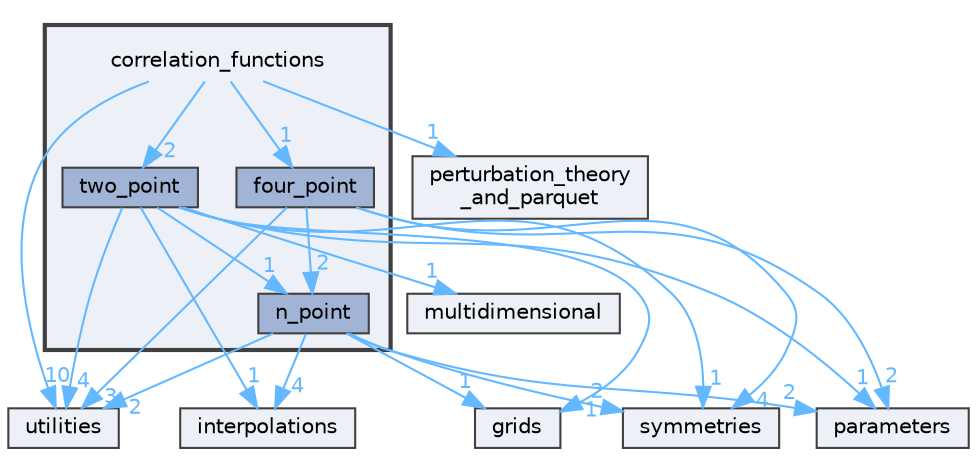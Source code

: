 digraph "correlation_functions"
{
 // INTERACTIVE_SVG=YES
 // LATEX_PDF_SIZE
  bgcolor="transparent";
  edge [fontname=Helvetica,fontsize=10,labelfontname=Helvetica,labelfontsize=10];
  node [fontname=Helvetica,fontsize=10,shape=box,height=0.2,width=0.4];
  compound=true
  subgraph clusterdir_bafa75a8501ccb76a28f5bb43dc7d205 {
    graph [ bgcolor="#edf0f7", pencolor="grey25", label="", fontname=Helvetica,fontsize=10 style="filled,bold", URL="dir_bafa75a8501ccb76a28f5bb43dc7d205.html",tooltip=""]
    dir_bafa75a8501ccb76a28f5bb43dc7d205 [shape=plaintext, label="correlation_functions"];
  dir_a72b084b53bacf0443383119480745f4 [label="four_point", fillcolor="#a2b4d6", color="grey25", style="filled", URL="dir_a72b084b53bacf0443383119480745f4.html",tooltip=""];
  dir_efa6b4a5e7d0d01a3f262703590ac64f [label="n_point", fillcolor="#a2b4d6", color="grey25", style="filled", URL="dir_efa6b4a5e7d0d01a3f262703590ac64f.html",tooltip=""];
  dir_6bc8cba28bc7fc883a476196b9b2a964 [label="two_point", fillcolor="#a2b4d6", color="grey25", style="filled", URL="dir_6bc8cba28bc7fc883a476196b9b2a964.html",tooltip=""];
  }
  dir_a52d1cf80d7db40ef5e5f9f8a0f1d837 [label="perturbation_theory\l_and_parquet", fillcolor="#edf0f7", color="grey25", style="filled", URL="dir_a52d1cf80d7db40ef5e5f9f8a0f1d837.html",tooltip=""];
  dir_7e0934510e8f4ecf5dca9873b8ab4fe1 [label="multidimensional", fillcolor="#edf0f7", color="grey25", style="filled", URL="dir_7e0934510e8f4ecf5dca9873b8ab4fe1.html",tooltip=""];
  dir_15107c8e7a0cc6e02ee0f5189f1c1343 [label="grids", fillcolor="#edf0f7", color="grey25", style="filled", URL="dir_15107c8e7a0cc6e02ee0f5189f1c1343.html",tooltip=""];
  dir_d3aa368cf518ca4413cb05ed24da604b [label="interpolations", fillcolor="#edf0f7", color="grey25", style="filled", URL="dir_d3aa368cf518ca4413cb05ed24da604b.html",tooltip=""];
  dir_df38b2a5d584e0f6066b4518b95c638b [label="utilities", fillcolor="#edf0f7", color="grey25", style="filled", URL="dir_df38b2a5d584e0f6066b4518b95c638b.html",tooltip=""];
  dir_71fd758a6a15c08fe6e53029e0ced71d [label="parameters", fillcolor="#edf0f7", color="grey25", style="filled", URL="dir_71fd758a6a15c08fe6e53029e0ced71d.html",tooltip=""];
  dir_3e5922525fa33f19479cfde15131040f [label="symmetries", fillcolor="#edf0f7", color="grey25", style="filled", URL="dir_3e5922525fa33f19479cfde15131040f.html",tooltip=""];
  dir_bafa75a8501ccb76a28f5bb43dc7d205->dir_6bc8cba28bc7fc883a476196b9b2a964 [headlabel="2", labeldistance=1.5 headhref="dir_000002_000017.html" href="dir_000002_000017.html" color="steelblue1" fontcolor="steelblue1"];
  dir_bafa75a8501ccb76a28f5bb43dc7d205->dir_a52d1cf80d7db40ef5e5f9f8a0f1d837 [headlabel="1", labeldistance=1.5 headhref="dir_000002_000014.html" href="dir_000002_000014.html" color="steelblue1" fontcolor="steelblue1"];
  dir_bafa75a8501ccb76a28f5bb43dc7d205->dir_a72b084b53bacf0443383119480745f4 [headlabel="1", labeldistance=1.5 headhref="dir_000002_000004.html" href="dir_000002_000004.html" color="steelblue1" fontcolor="steelblue1"];
  dir_bafa75a8501ccb76a28f5bb43dc7d205->dir_df38b2a5d584e0f6066b4518b95c638b [headlabel="10", labeldistance=1.5 headhref="dir_000002_000018.html" href="dir_000002_000018.html" color="steelblue1" fontcolor="steelblue1"];
  dir_a72b084b53bacf0443383119480745f4->dir_3e5922525fa33f19479cfde15131040f [headlabel="4", labeldistance=1.5 headhref="dir_000004_000016.html" href="dir_000004_000016.html" color="steelblue1" fontcolor="steelblue1"];
  dir_a72b084b53bacf0443383119480745f4->dir_71fd758a6a15c08fe6e53029e0ced71d [headlabel="2", labeldistance=1.5 headhref="dir_000004_000013.html" href="dir_000004_000013.html" color="steelblue1" fontcolor="steelblue1"];
  dir_a72b084b53bacf0443383119480745f4->dir_df38b2a5d584e0f6066b4518b95c638b [headlabel="3", labeldistance=1.5 headhref="dir_000004_000018.html" href="dir_000004_000018.html" color="steelblue1" fontcolor="steelblue1"];
  dir_a72b084b53bacf0443383119480745f4->dir_efa6b4a5e7d0d01a3f262703590ac64f [headlabel="2", labeldistance=1.5 headhref="dir_000004_000011.html" href="dir_000004_000011.html" color="steelblue1" fontcolor="steelblue1"];
  dir_efa6b4a5e7d0d01a3f262703590ac64f->dir_15107c8e7a0cc6e02ee0f5189f1c1343 [headlabel="1", labeldistance=1.5 headhref="dir_000011_000005.html" href="dir_000011_000005.html" color="steelblue1" fontcolor="steelblue1"];
  dir_efa6b4a5e7d0d01a3f262703590ac64f->dir_3e5922525fa33f19479cfde15131040f [headlabel="2", labeldistance=1.5 headhref="dir_000011_000016.html" href="dir_000011_000016.html" color="steelblue1" fontcolor="steelblue1"];
  dir_efa6b4a5e7d0d01a3f262703590ac64f->dir_71fd758a6a15c08fe6e53029e0ced71d [headlabel="2", labeldistance=1.5 headhref="dir_000011_000013.html" href="dir_000011_000013.html" color="steelblue1" fontcolor="steelblue1"];
  dir_efa6b4a5e7d0d01a3f262703590ac64f->dir_d3aa368cf518ca4413cb05ed24da604b [headlabel="4", labeldistance=1.5 headhref="dir_000011_000007.html" href="dir_000011_000007.html" color="steelblue1" fontcolor="steelblue1"];
  dir_efa6b4a5e7d0d01a3f262703590ac64f->dir_df38b2a5d584e0f6066b4518b95c638b [headlabel="2", labeldistance=1.5 headhref="dir_000011_000018.html" href="dir_000011_000018.html" color="steelblue1" fontcolor="steelblue1"];
  dir_6bc8cba28bc7fc883a476196b9b2a964->dir_15107c8e7a0cc6e02ee0f5189f1c1343 [headlabel="1", labeldistance=1.5 headhref="dir_000017_000005.html" href="dir_000017_000005.html" color="steelblue1" fontcolor="steelblue1"];
  dir_6bc8cba28bc7fc883a476196b9b2a964->dir_3e5922525fa33f19479cfde15131040f [headlabel="1", labeldistance=1.5 headhref="dir_000017_000016.html" href="dir_000017_000016.html" color="steelblue1" fontcolor="steelblue1"];
  dir_6bc8cba28bc7fc883a476196b9b2a964->dir_71fd758a6a15c08fe6e53029e0ced71d [headlabel="1", labeldistance=1.5 headhref="dir_000017_000013.html" href="dir_000017_000013.html" color="steelblue1" fontcolor="steelblue1"];
  dir_6bc8cba28bc7fc883a476196b9b2a964->dir_7e0934510e8f4ecf5dca9873b8ab4fe1 [headlabel="1", labeldistance=1.5 headhref="dir_000017_000010.html" href="dir_000017_000010.html" color="steelblue1" fontcolor="steelblue1"];
  dir_6bc8cba28bc7fc883a476196b9b2a964->dir_d3aa368cf518ca4413cb05ed24da604b [headlabel="1", labeldistance=1.5 headhref="dir_000017_000007.html" href="dir_000017_000007.html" color="steelblue1" fontcolor="steelblue1"];
  dir_6bc8cba28bc7fc883a476196b9b2a964->dir_df38b2a5d584e0f6066b4518b95c638b [headlabel="4", labeldistance=1.5 headhref="dir_000017_000018.html" href="dir_000017_000018.html" color="steelblue1" fontcolor="steelblue1"];
  dir_6bc8cba28bc7fc883a476196b9b2a964->dir_efa6b4a5e7d0d01a3f262703590ac64f [headlabel="1", labeldistance=1.5 headhref="dir_000017_000011.html" href="dir_000017_000011.html" color="steelblue1" fontcolor="steelblue1"];
}

